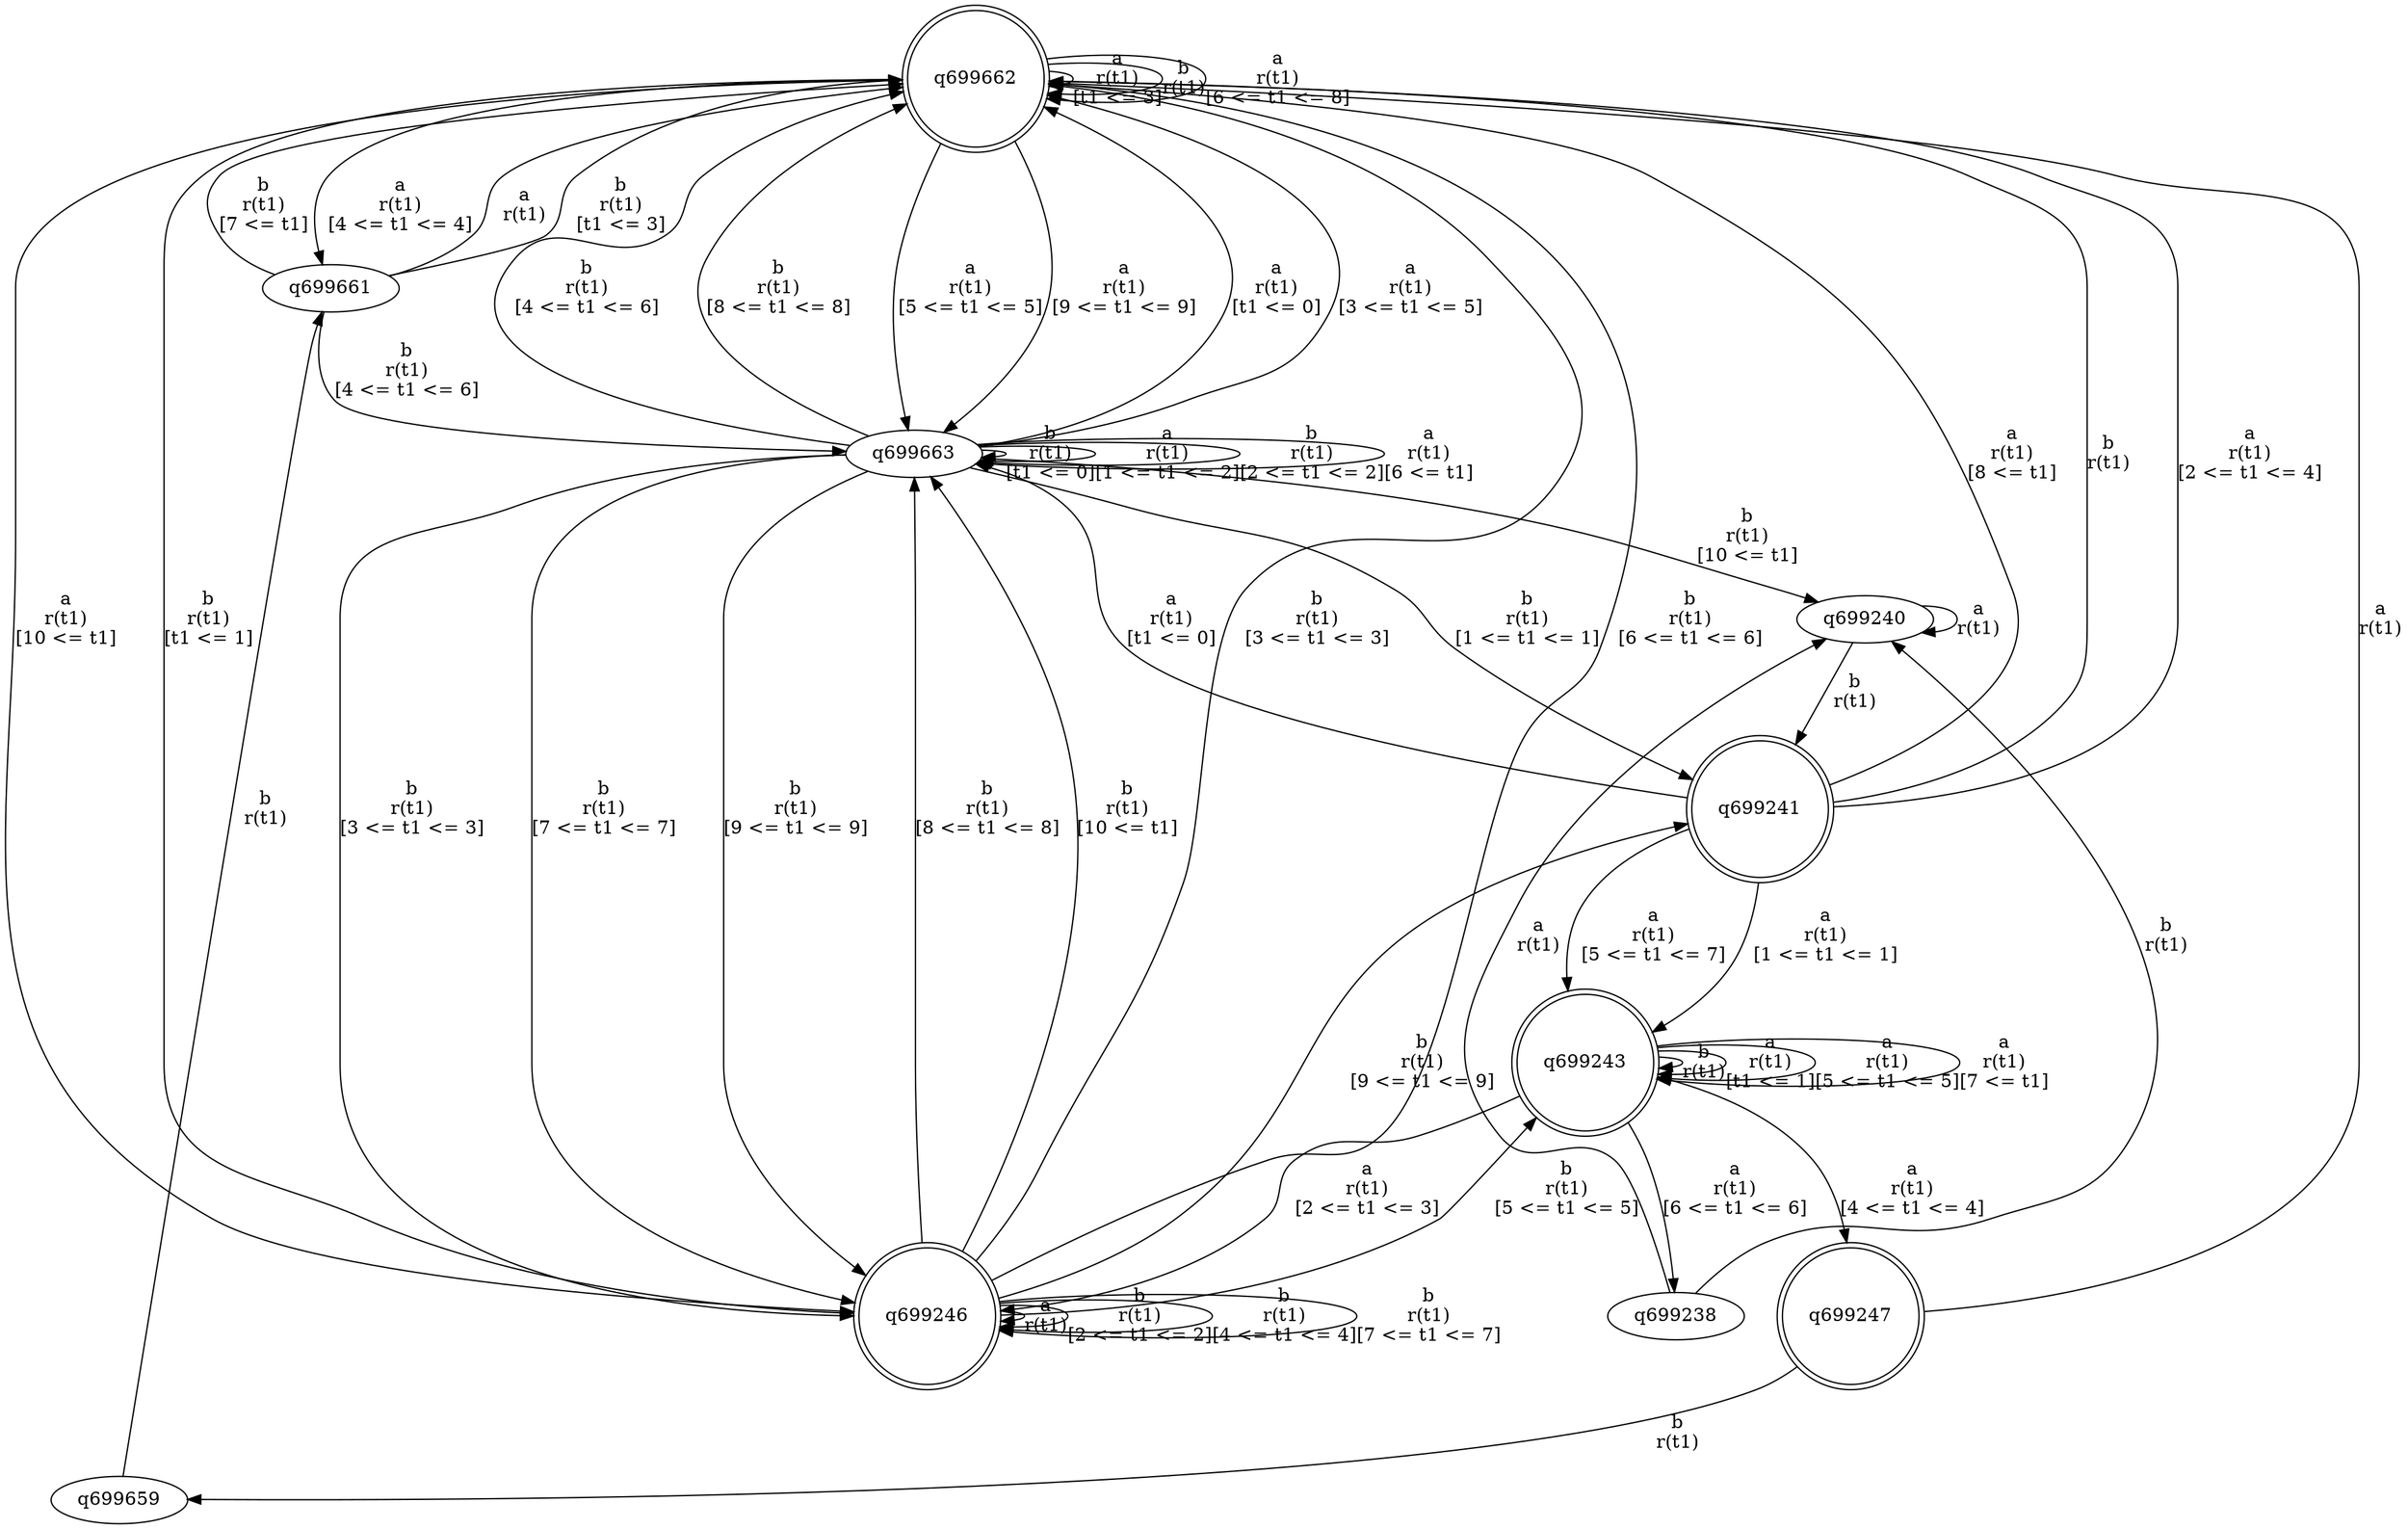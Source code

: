 digraph "tests_1/test59/solution101/solution_verwer" {
	q699662[label=q699662 shape=doublecircle]
	q699661[label=q699661]
	q699663[label=q699663]
	q699241[label=q699241 shape=doublecircle]
	q699243[label=q699243 shape=doublecircle]
	q699246[label=q699246 shape=doublecircle]
	q699247[label=q699247 shape=doublecircle]
	q699659[label=q699659]
	q699238[label=q699238]
	q699240[label=q699240]
	q699662 -> q699662[label="a\nr(t1)\n[t1 <= 3]"]
	q699662 -> q699661[label="a\nr(t1)\n[4 <= t1 <= 4]"]
	q699661 -> q699662[label="a\nr(t1)\n"]
	q699661 -> q699662[label="b\nr(t1)\n[t1 <= 3]"]
	q699661 -> q699663[label="b\nr(t1)\n[4 <= t1 <= 6]"]
	q699663 -> q699662[label="a\nr(t1)\n[t1 <= 0]"]
	q699663 -> q699663[label="b\nr(t1)\n[t1 <= 0]"]
	q699663 -> q699663[label="a\nr(t1)\n[1 <= t1 <= 2]"]
	q699663 -> q699241[label="b\nr(t1)\n[1 <= t1 <= 1]"]
	q699241 -> q699662[label="b\nr(t1)\n"]
	q699241 -> q699663[label="a\nr(t1)\n[t1 <= 0]"]
	q699241 -> q699243[label="a\nr(t1)\n[1 <= t1 <= 1]"]
	q699243 -> q699243[label="b\nr(t1)\n"]
	q699243 -> q699246[label="a\nr(t1)\n[2 <= t1 <= 3]"]
	q699246 -> q699246[label="a\nr(t1)\n"]
	q699246 -> q699662[label="b\nr(t1)\n[t1 <= 1]"]
	q699246 -> q699246[label="b\nr(t1)\n[2 <= t1 <= 2]"]
	q699246 -> q699662[label="b\nr(t1)\n[3 <= t1 <= 3]"]
	q699246 -> q699246[label="b\nr(t1)\n[4 <= t1 <= 4]"]
	q699246 -> q699243[label="b\nr(t1)\n[5 <= t1 <= 5]"]
	q699246 -> q699662[label="b\nr(t1)\n[6 <= t1 <= 6]"]
	q699246 -> q699246[label="b\nr(t1)\n[7 <= t1 <= 7]"]
	q699246 -> q699663[label="b\nr(t1)\n[8 <= t1 <= 8]"]
	q699246 -> q699241[label="b\nr(t1)\n[9 <= t1 <= 9]"]
	q699246 -> q699663[label="b\nr(t1)\n[10 <= t1]"]
	q699243 -> q699247[label="a\nr(t1)\n[4 <= t1 <= 4]"]
	q699247 -> q699659[label="b\nr(t1)\n"]
	q699659 -> q699661[label="b\nr(t1)\n"]
	q699247 -> q699662[label="a\nr(t1)\n"]
	q699243 -> q699243[label="a\nr(t1)\n[t1 <= 1]"]
	q699243 -> q699243[label="a\nr(t1)\n[5 <= t1 <= 5]"]
	q699243 -> q699238[label="a\nr(t1)\n[6 <= t1 <= 6]"]
	q699238 -> q699240[label="b\nr(t1)\n"]
	q699240 -> q699240[label="a\nr(t1)\n"]
	q699240 -> q699241[label="b\nr(t1)\n"]
	q699238 -> q699240[label="a\nr(t1)\n"]
	q699243 -> q699243[label="a\nr(t1)\n[7 <= t1]"]
	q699241 -> q699662[label="a\nr(t1)\n[2 <= t1 <= 4]"]
	q699241 -> q699243[label="a\nr(t1)\n[5 <= t1 <= 7]"]
	q699241 -> q699662[label="a\nr(t1)\n[8 <= t1]"]
	q699663 -> q699663[label="b\nr(t1)\n[2 <= t1 <= 2]"]
	q699663 -> q699662[label="a\nr(t1)\n[3 <= t1 <= 5]"]
	q699663 -> q699663[label="a\nr(t1)\n[6 <= t1]"]
	q699663 -> q699246[label="b\nr(t1)\n[3 <= t1 <= 3]"]
	q699663 -> q699662[label="b\nr(t1)\n[4 <= t1 <= 6]"]
	q699663 -> q699246[label="b\nr(t1)\n[7 <= t1 <= 7]"]
	q699663 -> q699662[label="b\nr(t1)\n[8 <= t1 <= 8]"]
	q699663 -> q699246[label="b\nr(t1)\n[9 <= t1 <= 9]"]
	q699663 -> q699240[label="b\nr(t1)\n[10 <= t1]"]
	q699661 -> q699662[label="b\nr(t1)\n[7 <= t1]"]
	q699662 -> q699663[label="a\nr(t1)\n[5 <= t1 <= 5]"]
	q699662 -> q699662[label="b\nr(t1)\n"]
	q699662 -> q699662[label="a\nr(t1)\n[6 <= t1 <= 8]"]
	q699662 -> q699663[label="a\nr(t1)\n[9 <= t1 <= 9]"]
	q699662 -> q699246[label="a\nr(t1)\n[10 <= t1]"]
}
